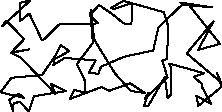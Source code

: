 unitsize(0.001cm);
// 33377.2
draw((2995,264)--(2944,632));
draw((2944,632)--(2656,128));
draw((2656,128)--(2581,121));
draw((2581,121)--(2658,360));
draw((2658,360)--(2592,248));
draw((2592,248)--(2993,624));
draw((2993,624)--(2901,920));
draw((2901,920)--(2982,949));
draw((2982,949)--(3007,1524));
draw((3007,1524)--(2927,1777));
draw((2927,1777)--(2214,1977));
draw((2214,1977)--(1994,1852));
draw((1994,1852)--(2050,1833));
draw((2050,1833)--(2374,1944));
draw((2374,1944)--(2356,1568));
draw((2356,1568)--(2221,1578));
draw((2221,1578)--(2028,1736));
draw((2028,1736)--(1787,1902));
draw((1787,1902)--(1632,1742));
draw((1632,1742)--(1677,1238));
draw((1677,1238)--(1393,859));
draw((1393,859)--(1529,581));
draw((1529,581)--(1541,354));
draw((1541,354)--(1346,408));
draw((1346,408)--(1272,246));
draw((1272,246)--(1828,456));
draw((1828,456)--(1962,389));
draw((1962,389)--(2334,523));
draw((2334,523)--(2597,349));
draw((2597,349)--(2347,388));
draw((2347,388)--(2067,694));
draw((2067,694)--(1699,1294));
draw((1699,1294)--(1646,1817));
draw((1646,1817)--(1623,1723));
draw((1623,1723)--(1768,1578));
draw((1768,1578)--(1082,1561));
draw((1082,1561)--(811,1295));
draw((811,1295)--(778,1282));
draw((778,1282)--(555,1753));
draw((555,1753)--(386,1616));
draw((386,1616)--(394,1944));
draw((394,1944)--(571,1982));
draw((571,1982)--(80,1533));
draw((80,1533)--(149,1629));
draw((149,1629)--(464,1302));
draw((464,1302)--(241,1069));
draw((241,1069)--(555,1121));
draw((555,1121)--(235,1059));
draw((235,1059)--(401,980));
draw((401,980)--(1017,333));
draw((1017,333)--(931,512));
draw((931,512)--(1203,385));
draw((1203,385)--(634,294));
draw((634,294)--(547,25));
draw((547,25)--(387,199));
draw((387,199)--(278,165));
draw((278,165)--(264,36));
draw((264,36)--(202,233));
draw((202,233)--(366,339));
draw((366,339)--(460,267));
draw((460,267)--(47,363));
draw((47,363)--(240,619));
draw((240,619)--(781,670));
draw((781,670)--(1009,1001));
draw((1009,1001)--(1109,1196));
draw((1109,1196)--(1264,1090));
draw((1264,1090)--(1021,962));
draw((1021,962)--(997,942));
draw((997,942)--(981,848));
draw((981,848)--(1179,969));
draw((1179,969)--(1725,927));
draw((1725,927)--(1604,706));
draw((1604,706)--(1766,692));
draw((1766,692)--(1766,678));
draw((1766,678)--(1819,814));
draw((1819,814)--(2223,990));
draw((2223,990)--(2740,1101));
draw((2740,1101)--(2834,1512));
draw((2834,1512)--(3248,1906));
draw((3248,1906)--(3786,1862));
draw((3786,1862)--(3220,1945));
draw((3220,1945)--(3373,1902));
draw((3373,1902)--(3918,1217));
draw((3918,1217)--(3535,1112));
draw((3535,1112)--(3805,1619));
draw((3805,1619)--(3332,1049));
draw((3332,1049)--(3935,540));
draw((3935,540)--(3868,697));
draw((3868,697)--(3946,459));
draw((3946,459)--(3538,125));
draw((3538,125)--(3503,301));
draw((3503,301)--(3766,154));
draw((3766,154)--(3600,459));
draw((3600,459)--(3599,514));
draw((3599,514)--(3452,637));
draw((3452,637)--(3642,699));
draw((3642,699)--(3023,871));
draw((3023,871)--(3060,781));
draw((3060,781)--(3062,329));
draw((3062,329)--(2995,264));
